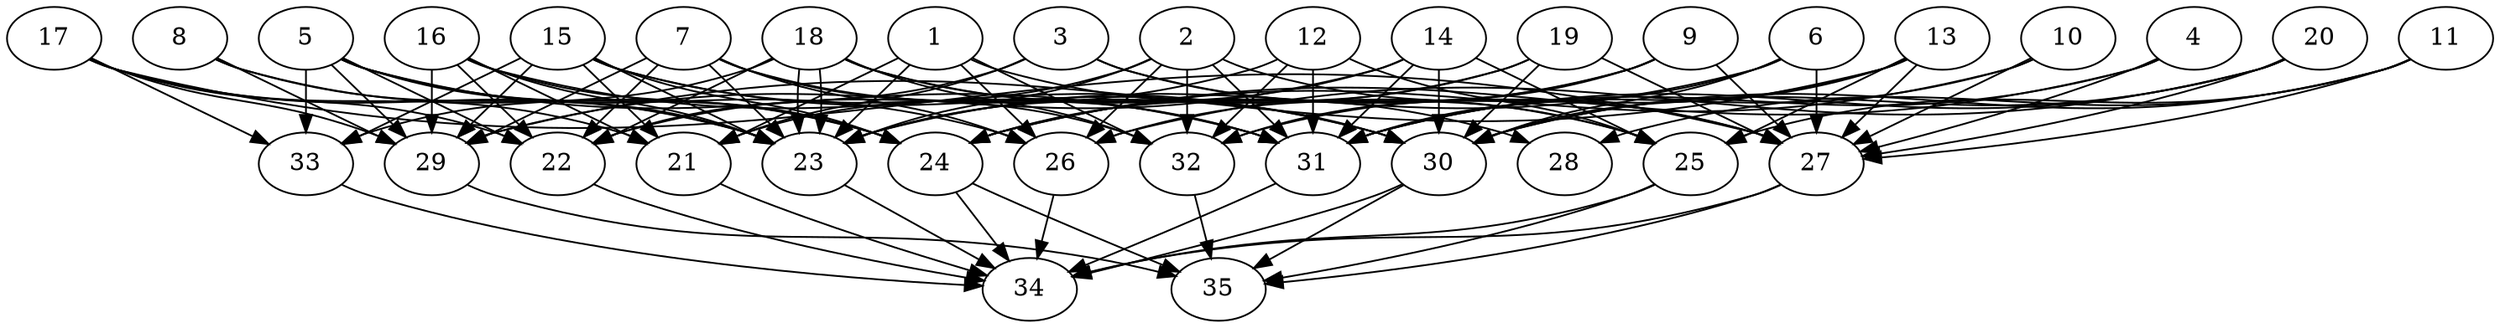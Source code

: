 // DAG (tier=3-complex, mode=compute, n=35, ccr=0.468, fat=0.803, density=0.774, regular=0.228, jump=0.202, mindata=1048576, maxdata=16777216)
// DAG automatically generated by daggen at Sun Aug 24 16:33:34 2025
// /home/ermia/Project/Environments/daggen/bin/daggen --dot --ccr 0.468 --fat 0.803 --regular 0.228 --density 0.774 --jump 0.202 --mindata 1048576 --maxdata 16777216 -n 35 
digraph G {
  1 [size="623991814935805952000", alpha="0.18", expect_size="311995907467902976000"]
  1 -> 21 [size ="584174482227200"]
  1 -> 23 [size ="584174482227200"]
  1 -> 25 [size ="584174482227200"]
  1 -> 26 [size ="584174482227200"]
  1 -> 32 [size ="584174482227200"]
  2 [size="236471134511263616", alpha="0.06", expect_size="118235567255631808"]
  2 -> 21 [size ="134553482035200"]
  2 -> 23 [size ="134553482035200"]
  2 -> 26 [size ="134553482035200"]
  2 -> 27 [size ="134553482035200"]
  2 -> 31 [size ="134553482035200"]
  2 -> 32 [size ="134553482035200"]
  3 [size="8851821200120561", alpha="0.06", expect_size="4425910600060280"]
  3 -> 21 [size ="215543277682688"]
  3 -> 22 [size ="215543277682688"]
  3 -> 25 [size ="215543277682688"]
  3 -> 27 [size ="215543277682688"]
  4 [size="118085646077438336", alpha="0.06", expect_size="59042823038719168"]
  4 -> 24 [size ="49452387663872"]
  4 -> 27 [size ="49452387663872"]
  4 -> 31 [size ="49452387663872"]
  5 [size="3195500523900366749696", alpha="0.02", expect_size="1597750261950183374848"]
  5 -> 22 [size ="1735598431797248"]
  5 -> 23 [size ="1735598431797248"]
  5 -> 24 [size ="1735598431797248"]
  5 -> 26 [size ="1735598431797248"]
  5 -> 29 [size ="1735598431797248"]
  5 -> 31 [size ="1735598431797248"]
  5 -> 33 [size ="1735598431797248"]
  6 [size="96547536493202384", alpha="0.03", expect_size="48273768246601192"]
  6 -> 23 [size ="189188284612608"]
  6 -> 27 [size ="189188284612608"]
  6 -> 30 [size ="189188284612608"]
  6 -> 31 [size ="189188284612608"]
  7 [size="1648411410289125228544", alpha="0.00", expect_size="824205705144562614272"]
  7 -> 22 [size ="1116350047059968"]
  7 -> 23 [size ="1116350047059968"]
  7 -> 26 [size ="1116350047059968"]
  7 -> 29 [size ="1116350047059968"]
  7 -> 31 [size ="1116350047059968"]
  7 -> 32 [size ="1116350047059968"]
  8 [size="44256850084352472", alpha="0.06", expect_size="22128425042176236"]
  8 -> 23 [size ="1548364197920768"]
  8 -> 24 [size ="1548364197920768"]
  8 -> 29 [size ="1548364197920768"]
  9 [size="604698941302078464", alpha="0.11", expect_size="302349470651039232"]
  9 -> 24 [size ="373199942451200"]
  9 -> 26 [size ="373199942451200"]
  9 -> 27 [size ="373199942451200"]
  9 -> 32 [size ="373199942451200"]
  10 [size="76057757868220624", alpha="0.07", expect_size="38028878934110312"]
  10 -> 24 [size ="34704979918848"]
  10 -> 27 [size ="34704979918848"]
  10 -> 31 [size ="34704979918848"]
  11 [size="18708930421566336", alpha="0.09", expect_size="9354465210783168"]
  11 -> 25 [size ="394534387187712"]
  11 -> 27 [size ="394534387187712"]
  11 -> 28 [size ="394534387187712"]
  11 -> 30 [size ="394534387187712"]
  12 [size="1911125847983274240", alpha="0.09", expect_size="955562923991637120"]
  12 -> 22 [size ="788633304956928"]
  12 -> 25 [size ="788633304956928"]
  12 -> 31 [size ="788633304956928"]
  12 -> 32 [size ="788633304956928"]
  13 [size="1549910525158433024", alpha="0.14", expect_size="774955262579216512"]
  13 -> 25 [size ="535529573580800"]
  13 -> 27 [size ="535529573580800"]
  13 -> 29 [size ="535529573580800"]
  13 -> 30 [size ="535529573580800"]
  13 -> 32 [size ="535529573580800"]
  14 [size="35329707481717776", alpha="0.15", expect_size="17664853740858888"]
  14 -> 23 [size ="24529128652800"]
  14 -> 25 [size ="24529128652800"]
  14 -> 29 [size ="24529128652800"]
  14 -> 30 [size ="24529128652800"]
  14 -> 31 [size ="24529128652800"]
  15 [size="1500060372654238990336", alpha="0.10", expect_size="750030186327119495168"]
  15 -> 21 [size ="1048324685692928"]
  15 -> 23 [size ="1048324685692928"]
  15 -> 24 [size ="1048324685692928"]
  15 -> 29 [size ="1048324685692928"]
  15 -> 30 [size ="1048324685692928"]
  15 -> 31 [size ="1048324685692928"]
  15 -> 33 [size ="1048324685692928"]
  16 [size="3579917585463664", alpha="0.12", expect_size="1789958792731832"]
  16 -> 21 [size ="157931660115968"]
  16 -> 22 [size ="157931660115968"]
  16 -> 23 [size ="157931660115968"]
  16 -> 24 [size ="157931660115968"]
  16 -> 29 [size ="157931660115968"]
  16 -> 30 [size ="157931660115968"]
  17 [size="2168408453788205056000", alpha="0.16", expect_size="1084204226894102528000"]
  17 -> 21 [size ="1340244544716800"]
  17 -> 22 [size ="1340244544716800"]
  17 -> 23 [size ="1340244544716800"]
  17 -> 27 [size ="1340244544716800"]
  17 -> 29 [size ="1340244544716800"]
  17 -> 33 [size ="1340244544716800"]
  18 [size="2321108513763360768000", alpha="0.03", expect_size="1160554256881680384000"]
  18 -> 22 [size ="1402448589619200"]
  18 -> 23 [size ="1402448589619200"]
  18 -> 23 [size ="1402448589619200"]
  18 -> 28 [size ="1402448589619200"]
  18 -> 30 [size ="1402448589619200"]
  18 -> 32 [size ="1402448589619200"]
  18 -> 33 [size ="1402448589619200"]
  19 [size="57655539869363344", alpha="0.05", expect_size="28827769934681672"]
  19 -> 23 [size ="1134812240805888"]
  19 -> 24 [size ="1134812240805888"]
  19 -> 27 [size ="1134812240805888"]
  19 -> 30 [size ="1134812240805888"]
  20 [size="1093529479789818880", alpha="0.00", expect_size="546764739894909440"]
  20 -> 26 [size ="758507003445248"]
  20 -> 27 [size ="758507003445248"]
  20 -> 30 [size ="758507003445248"]
  20 -> 31 [size ="758507003445248"]
  21 [size="8096264513119843", alpha="0.09", expect_size="4048132256559921"]
  21 -> 34 [size ="420015723511808"]
  22 [size="2000758466380873984", alpha="0.07", expect_size="1000379233190436992"]
  22 -> 34 [size ="1098999218044928"]
  23 [size="389359861958373801984", alpha="0.12", expect_size="194679930979186900992"]
  23 -> 34 [size ="426570455973888"]
  24 [size="207541055124985824", alpha="0.19", expect_size="103770527562492912"]
  24 -> 34 [size ="115337185984512"]
  24 -> 35 [size ="115337185984512"]
  25 [size="22334326039646708", alpha="0.07", expect_size="11167163019823354"]
  25 -> 34 [size ="822499692511232"]
  25 -> 35 [size ="822499692511232"]
  26 [size="240497027691480875008", alpha="0.00", expect_size="120248513845740437504"]
  26 -> 34 [size ="309383011500032"]
  27 [size="1548065229352208433152", alpha="0.04", expect_size="774032614676104216576"]
  27 -> 34 [size ="1070572683395072"]
  27 -> 35 [size ="1070572683395072"]
  28 [size="894967346705983340544", alpha="0.19", expect_size="447483673352991670272"]
  29 [size="6405264283938181", alpha="0.17", expect_size="3202632141969090"]
  29 -> 35 [size ="106672525672448"]
  30 [size="22727573524649152", alpha="0.18", expect_size="11363786762324576"]
  30 -> 34 [size ="588663259922432"]
  30 -> 35 [size ="588663259922432"]
  31 [size="566624293047851024384", alpha="0.13", expect_size="283312146523925512192"]
  31 -> 34 [size ="547797585625088"]
  32 [size="40211966756348328", alpha="0.03", expect_size="20105983378174164"]
  32 -> 35 [size ="865578214490112"]
  33 [size="19085574603633656", alpha="0.07", expect_size="9542787301816828"]
  33 -> 34 [size ="18003840204800"]
  34 [size="72708140027445184", alpha="0.18", expect_size="36354070013722592"]
  35 [size="4862057012783219", alpha="0.14", expect_size="2431028506391609"]
}